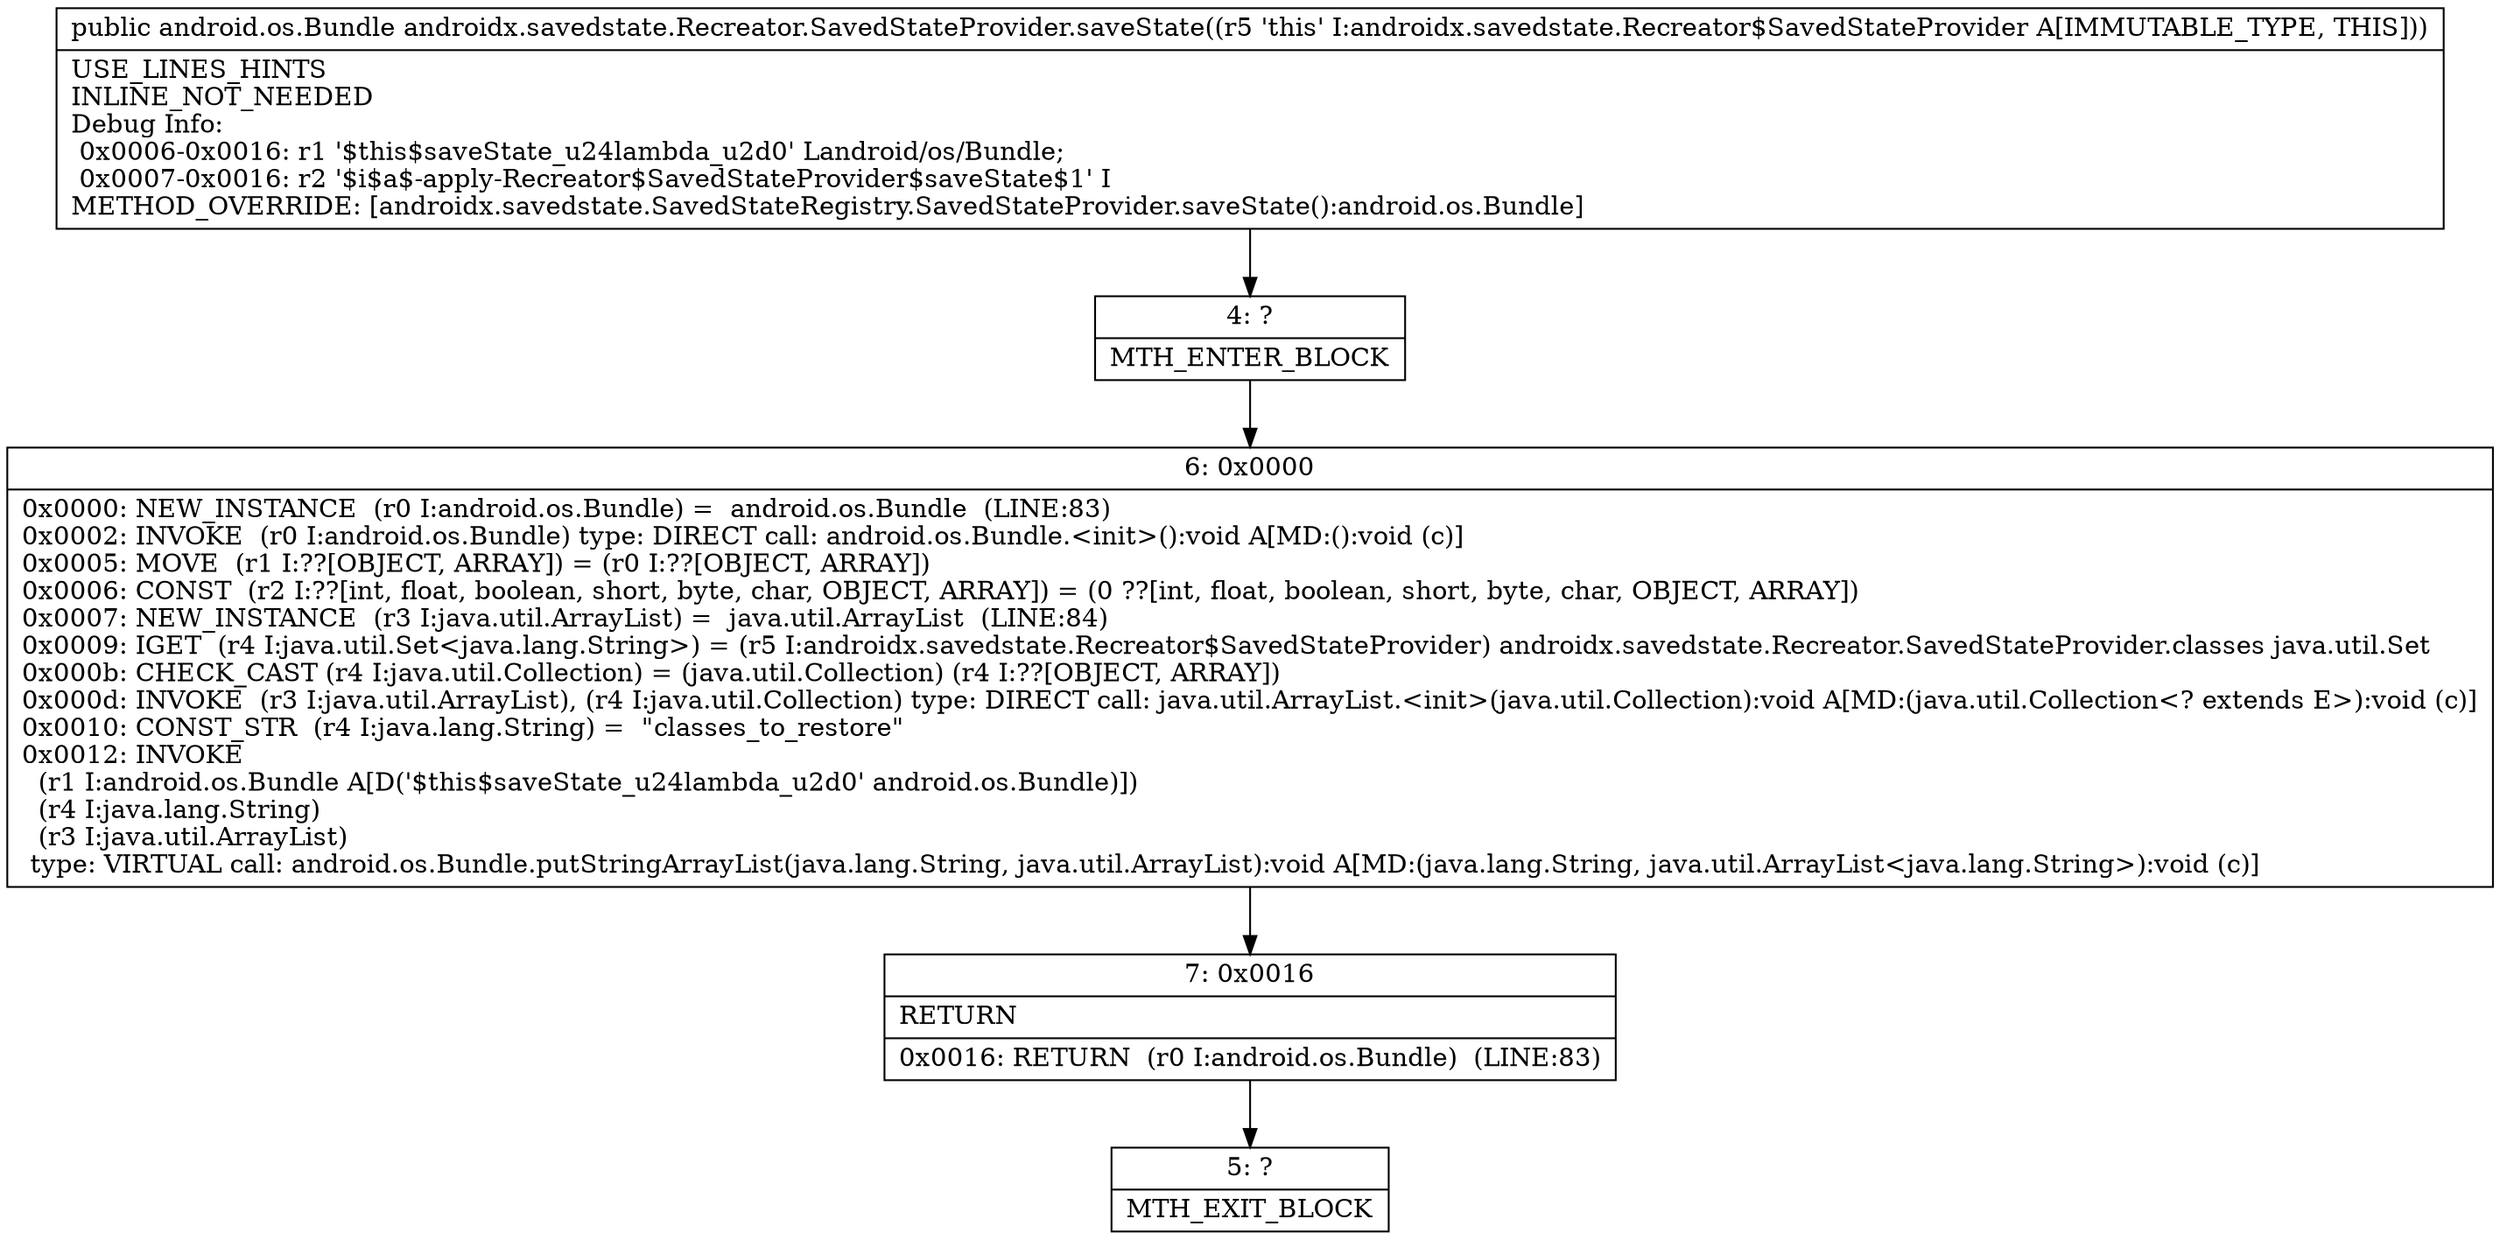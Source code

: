 digraph "CFG forandroidx.savedstate.Recreator.SavedStateProvider.saveState()Landroid\/os\/Bundle;" {
Node_4 [shape=record,label="{4\:\ ?|MTH_ENTER_BLOCK\l}"];
Node_6 [shape=record,label="{6\:\ 0x0000|0x0000: NEW_INSTANCE  (r0 I:android.os.Bundle) =  android.os.Bundle  (LINE:83)\l0x0002: INVOKE  (r0 I:android.os.Bundle) type: DIRECT call: android.os.Bundle.\<init\>():void A[MD:():void (c)]\l0x0005: MOVE  (r1 I:??[OBJECT, ARRAY]) = (r0 I:??[OBJECT, ARRAY]) \l0x0006: CONST  (r2 I:??[int, float, boolean, short, byte, char, OBJECT, ARRAY]) = (0 ??[int, float, boolean, short, byte, char, OBJECT, ARRAY]) \l0x0007: NEW_INSTANCE  (r3 I:java.util.ArrayList) =  java.util.ArrayList  (LINE:84)\l0x0009: IGET  (r4 I:java.util.Set\<java.lang.String\>) = (r5 I:androidx.savedstate.Recreator$SavedStateProvider) androidx.savedstate.Recreator.SavedStateProvider.classes java.util.Set \l0x000b: CHECK_CAST (r4 I:java.util.Collection) = (java.util.Collection) (r4 I:??[OBJECT, ARRAY]) \l0x000d: INVOKE  (r3 I:java.util.ArrayList), (r4 I:java.util.Collection) type: DIRECT call: java.util.ArrayList.\<init\>(java.util.Collection):void A[MD:(java.util.Collection\<? extends E\>):void (c)]\l0x0010: CONST_STR  (r4 I:java.lang.String) =  \"classes_to_restore\" \l0x0012: INVOKE  \l  (r1 I:android.os.Bundle A[D('$this$saveState_u24lambda_u2d0' android.os.Bundle)])\l  (r4 I:java.lang.String)\l  (r3 I:java.util.ArrayList)\l type: VIRTUAL call: android.os.Bundle.putStringArrayList(java.lang.String, java.util.ArrayList):void A[MD:(java.lang.String, java.util.ArrayList\<java.lang.String\>):void (c)]\l}"];
Node_7 [shape=record,label="{7\:\ 0x0016|RETURN\l|0x0016: RETURN  (r0 I:android.os.Bundle)  (LINE:83)\l}"];
Node_5 [shape=record,label="{5\:\ ?|MTH_EXIT_BLOCK\l}"];
MethodNode[shape=record,label="{public android.os.Bundle androidx.savedstate.Recreator.SavedStateProvider.saveState((r5 'this' I:androidx.savedstate.Recreator$SavedStateProvider A[IMMUTABLE_TYPE, THIS]))  | USE_LINES_HINTS\lINLINE_NOT_NEEDED\lDebug Info:\l  0x0006\-0x0016: r1 '$this$saveState_u24lambda_u2d0' Landroid\/os\/Bundle;\l  0x0007\-0x0016: r2 '$i$a$\-apply\-Recreator$SavedStateProvider$saveState$1' I\lMETHOD_OVERRIDE: [androidx.savedstate.SavedStateRegistry.SavedStateProvider.saveState():android.os.Bundle]\l}"];
MethodNode -> Node_4;Node_4 -> Node_6;
Node_6 -> Node_7;
Node_7 -> Node_5;
}

